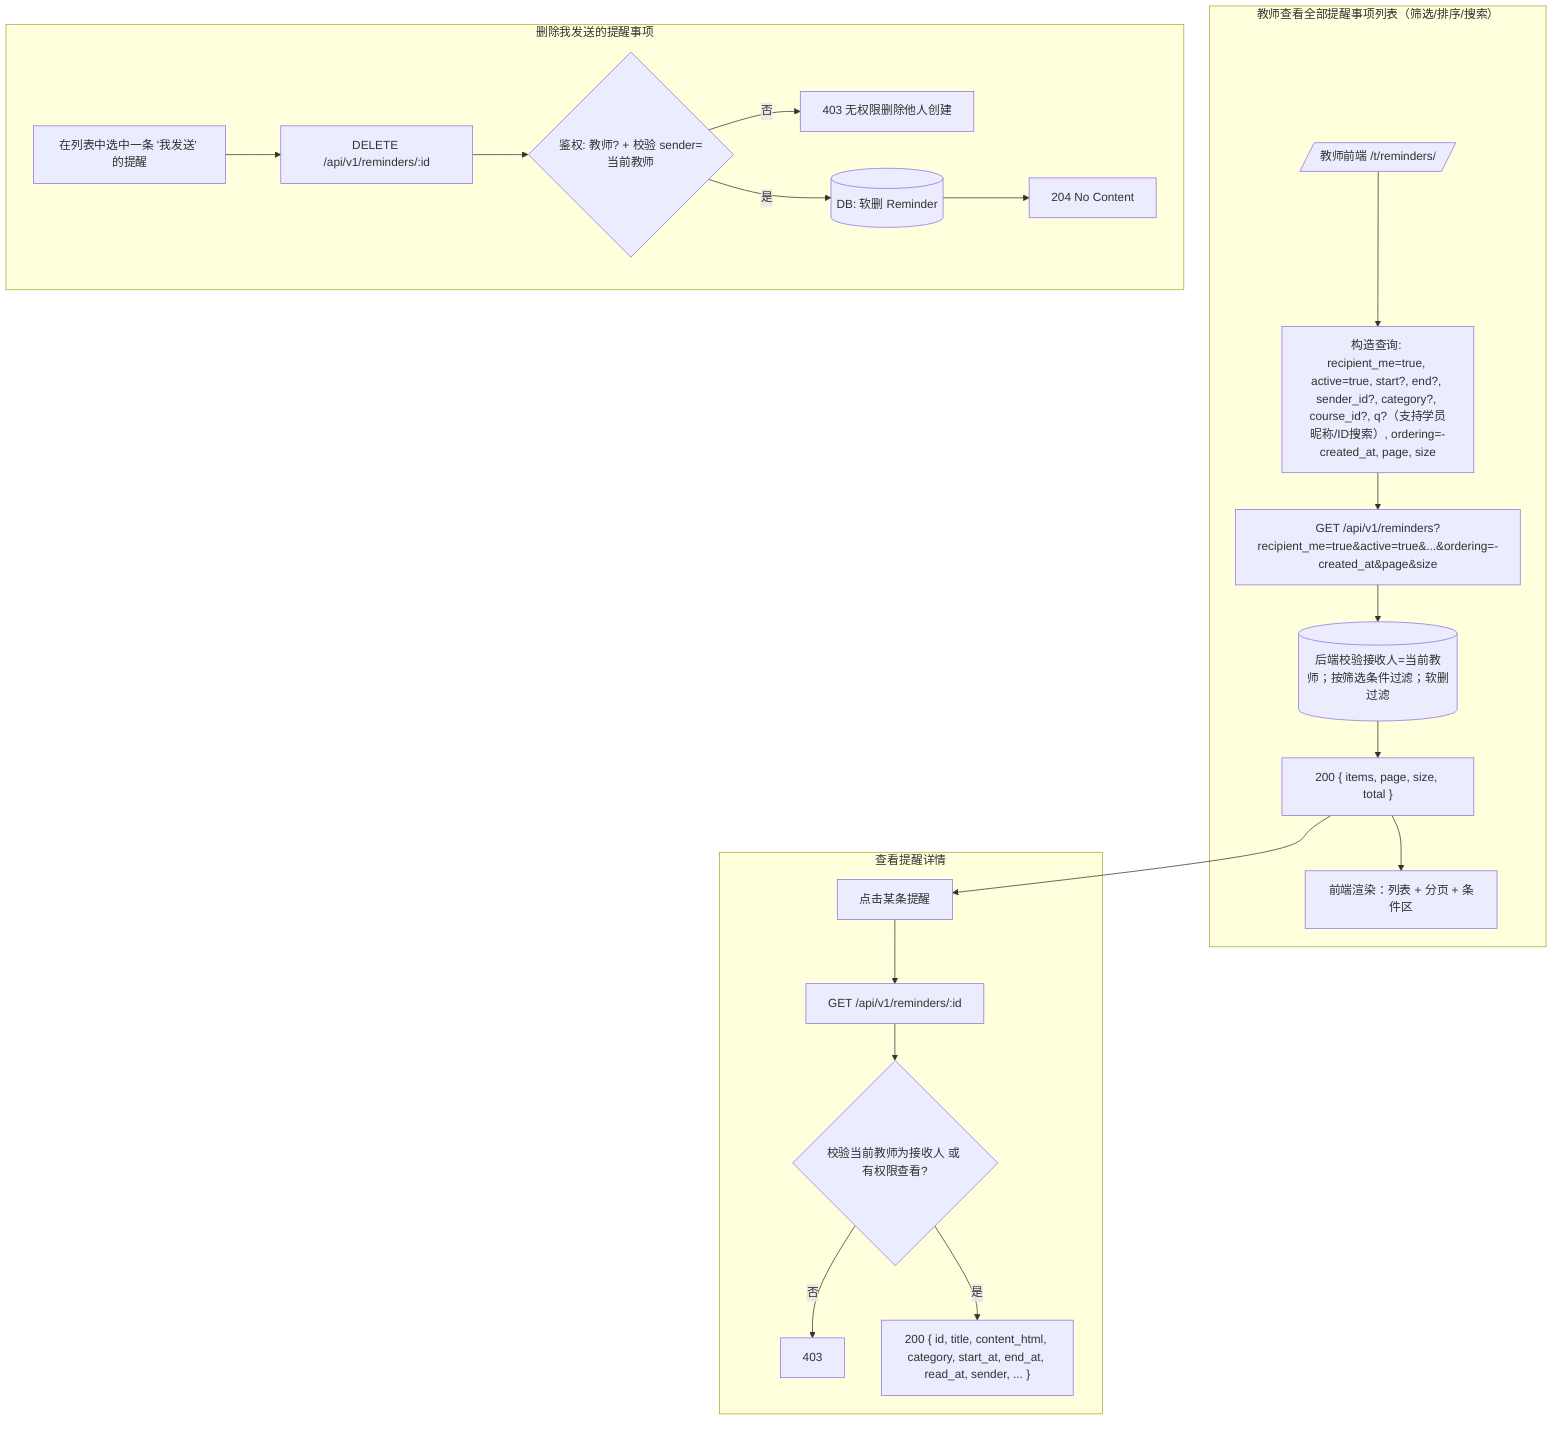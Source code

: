 flowchart TD
  subgraph ReminderList["教师查看全部提醒事项列表（筛选/排序/搜索）"]
    UI_List[/"教师前端 /t/reminders/"/]
    UI_List --> BuildQuery["构造查询: recipient_me=true, active=true, start?, end?, sender_id?, category?, course_id?, q?（支持学员昵称/ID搜索）, ordering=-created_at, page, size"]
    BuildQuery --> API_GET["GET /api/v1/reminders?recipient_me=true&active=true&...&ordering=-created_at&page&size"]
    API_GET --> DB_Filter[("后端校验接收人=当前教师；按筛选条件过滤；软删过滤")]
    DB_Filter --> Resp200["200 { items, page, size, total }"]
    Resp200 --> Render["前端渲染：列表 + 分页 + 条件区"]
  end

  subgraph Detail["查看提醒详情"]
    ClickRow["点击某条提醒"] --> API_GET_ONE["GET /api/v1/reminders/:id"]
    API_GET_ONE --> AuthView{"校验当前教师为接收人 或 有权限查看?"}
    AuthView -- 否 --> E403["403"]
    AuthView -- 是 --> Resp200One["200 { id, title, content_html, category, start_at, end_at, read_at, sender, ... }"]
  end

  subgraph DeleteMine["删除我发送的提醒事项"]
    SelectMine["在列表中选中一条 '我发送' 的提醒"] --> API_DELETE["DELETE /api/v1/reminders/:id"]
    API_DELETE --> AuthDel{"鉴权: 教师? + 校验 sender=当前教师"}
    AuthDel -- 否 --> E403b["403 无权限删除他人创建"]
    AuthDel -- 是 --> DB_SoftDel[("DB: 软删 Reminder")]
    DB_SoftDel --> Resp204["204 No Content"]
  end

  Resp200 --> ClickRow